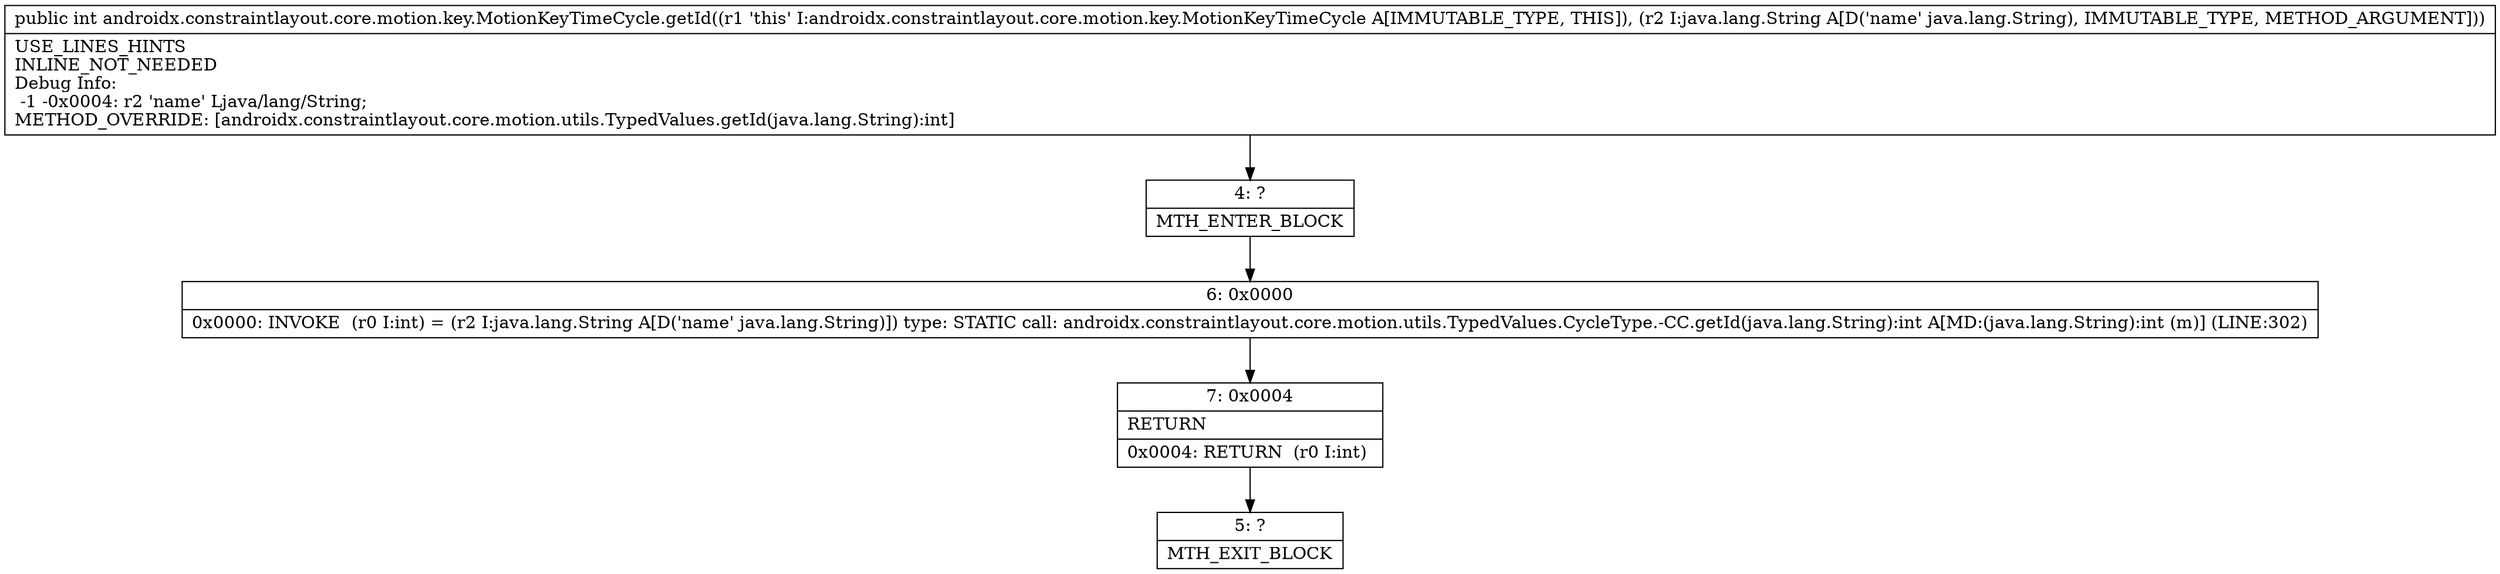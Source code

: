 digraph "CFG forandroidx.constraintlayout.core.motion.key.MotionKeyTimeCycle.getId(Ljava\/lang\/String;)I" {
Node_4 [shape=record,label="{4\:\ ?|MTH_ENTER_BLOCK\l}"];
Node_6 [shape=record,label="{6\:\ 0x0000|0x0000: INVOKE  (r0 I:int) = (r2 I:java.lang.String A[D('name' java.lang.String)]) type: STATIC call: androidx.constraintlayout.core.motion.utils.TypedValues.CycleType.\-CC.getId(java.lang.String):int A[MD:(java.lang.String):int (m)] (LINE:302)\l}"];
Node_7 [shape=record,label="{7\:\ 0x0004|RETURN\l|0x0004: RETURN  (r0 I:int) \l}"];
Node_5 [shape=record,label="{5\:\ ?|MTH_EXIT_BLOCK\l}"];
MethodNode[shape=record,label="{public int androidx.constraintlayout.core.motion.key.MotionKeyTimeCycle.getId((r1 'this' I:androidx.constraintlayout.core.motion.key.MotionKeyTimeCycle A[IMMUTABLE_TYPE, THIS]), (r2 I:java.lang.String A[D('name' java.lang.String), IMMUTABLE_TYPE, METHOD_ARGUMENT]))  | USE_LINES_HINTS\lINLINE_NOT_NEEDED\lDebug Info:\l  \-1 \-0x0004: r2 'name' Ljava\/lang\/String;\lMETHOD_OVERRIDE: [androidx.constraintlayout.core.motion.utils.TypedValues.getId(java.lang.String):int]\l}"];
MethodNode -> Node_4;Node_4 -> Node_6;
Node_6 -> Node_7;
Node_7 -> Node_5;
}

